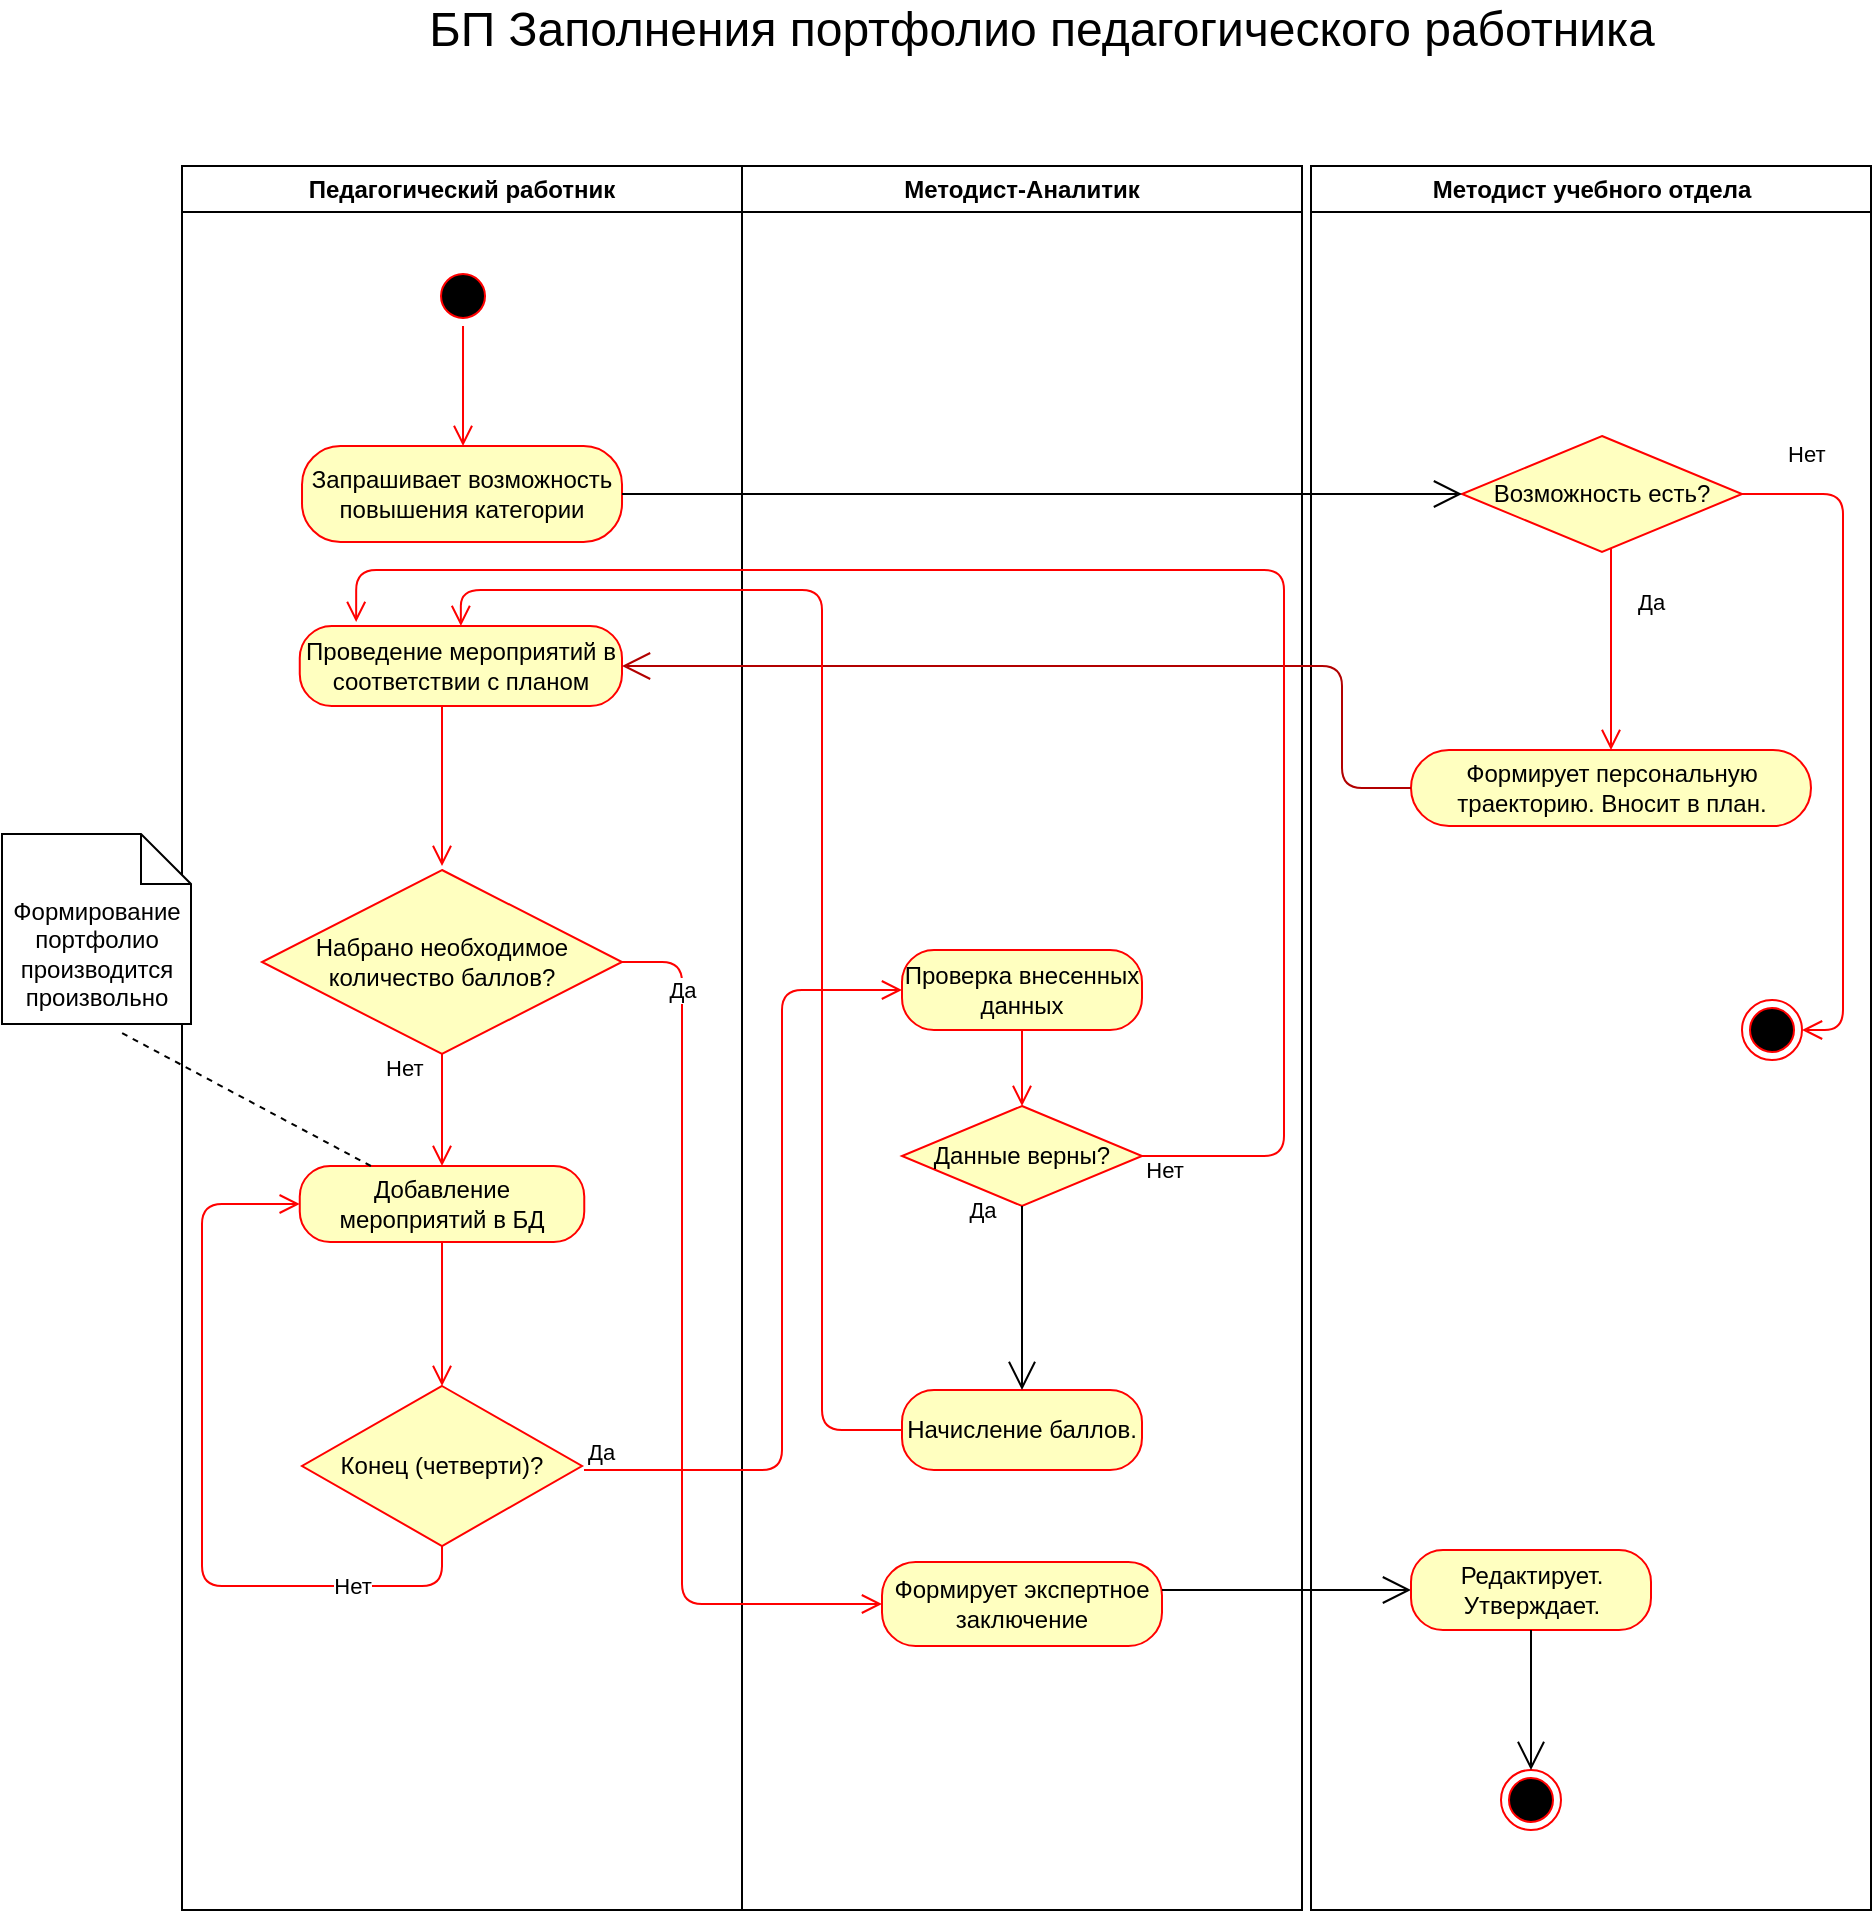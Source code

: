<mxfile version="14.5.4" type="github">
  <diagram name="Page-1" id="e7e014a7-5840-1c2e-5031-d8a46d1fe8dd">
    <mxGraphModel dx="1422" dy="763" grid="1" gridSize="10" guides="1" tooltips="1" connect="1" arrows="1" fold="1" page="1" pageScale="1" pageWidth="1169" pageHeight="826" background="#ffffff" math="0" shadow="0">
      <root>
        <mxCell id="0" />
        <mxCell id="1" parent="0" />
        <mxCell id="2" value="Педагогический работник" style="swimlane;whiteSpace=wrap" parent="1" vertex="1">
          <mxGeometry x="160" y="128" width="280" height="872" as="geometry" />
        </mxCell>
        <mxCell id="MTfeiU3DSVLbZnVPrrDz-46" value="" style="ellipse;html=1;shape=startState;fillColor=#000000;strokeColor=#ff0000;" parent="2" vertex="1">
          <mxGeometry x="125.51" y="50" width="30" height="30" as="geometry" />
        </mxCell>
        <mxCell id="MTfeiU3DSVLbZnVPrrDz-47" value="" style="edgeStyle=orthogonalEdgeStyle;html=1;verticalAlign=bottom;endArrow=open;endSize=8;strokeColor=#ff0000;" parent="2" source="MTfeiU3DSVLbZnVPrrDz-46" edge="1">
          <mxGeometry relative="1" as="geometry">
            <mxPoint x="140.51" y="140" as="targetPoint" />
          </mxGeometry>
        </mxCell>
        <mxCell id="MTfeiU3DSVLbZnVPrrDz-52" value="Запрашивает возможность повышения категории" style="rounded=1;whiteSpace=wrap;html=1;arcSize=40;fontColor=#000000;fillColor=#ffffc0;strokeColor=#ff0000;" parent="2" vertex="1">
          <mxGeometry x="60.01" y="140" width="160" height="48" as="geometry" />
        </mxCell>
        <mxCell id="MTfeiU3DSVLbZnVPrrDz-104" value="&lt;div&gt;Набрано необходимое количество баллов?&lt;/div&gt;" style="rhombus;whiteSpace=wrap;html=1;fillColor=#ffffc0;strokeColor=#ff0000;" parent="2" vertex="1">
          <mxGeometry x="40" y="352" width="180" height="92" as="geometry" />
        </mxCell>
        <mxCell id="MTfeiU3DSVLbZnVPrrDz-105" value="Нет" style="edgeStyle=orthogonalEdgeStyle;html=1;align=left;verticalAlign=bottom;endArrow=open;endSize=8;strokeColor=#ff0000;entryX=0.5;entryY=0;entryDx=0;entryDy=0;exitX=0.5;exitY=1;exitDx=0;exitDy=0;" parent="2" source="MTfeiU3DSVLbZnVPrrDz-104" target="MTfeiU3DSVLbZnVPrrDz-82" edge="1">
          <mxGeometry x="-0.429" y="-30" relative="1" as="geometry">
            <mxPoint x="20" y="432" as="targetPoint" />
            <mxPoint as="offset" />
            <mxPoint x="30" y="694" as="sourcePoint" />
          </mxGeometry>
        </mxCell>
        <mxCell id="0BzAGdyhmC7lKJji1qwk-4" value="Конец (четверти)?" style="rhombus;whiteSpace=wrap;html=1;fillColor=#ffffc0;strokeColor=#ff0000;" vertex="1" parent="2">
          <mxGeometry x="60.01" y="610" width="140" height="80" as="geometry" />
        </mxCell>
        <mxCell id="MTfeiU3DSVLbZnVPrrDz-82" value="Добавление мероприятий в БД" style="rounded=1;whiteSpace=wrap;html=1;arcSize=40;fontColor=#000000;fillColor=#ffffc0;strokeColor=#ff0000;" parent="2" vertex="1">
          <mxGeometry x="58.88" y="500" width="142.25" height="38" as="geometry" />
        </mxCell>
        <mxCell id="0BzAGdyhmC7lKJji1qwk-13" value="" style="edgeStyle=orthogonalEdgeStyle;html=1;verticalAlign=bottom;endArrow=open;endSize=8;strokeColor=#ff0000;exitX=0.5;exitY=1;exitDx=0;exitDy=0;entryX=0;entryY=0.5;entryDx=0;entryDy=0;" edge="1" source="0BzAGdyhmC7lKJji1qwk-4" parent="2" target="MTfeiU3DSVLbZnVPrrDz-82">
          <mxGeometry relative="1" as="geometry">
            <mxPoint x="690" y="560" as="targetPoint" />
            <mxPoint x="620" y="560" as="sourcePoint" />
            <Array as="points">
              <mxPoint x="130" y="710" />
              <mxPoint x="10" y="710" />
              <mxPoint x="10" y="519" />
            </Array>
          </mxGeometry>
        </mxCell>
        <mxCell id="0BzAGdyhmC7lKJji1qwk-18" value="Нет" style="edgeLabel;html=1;align=center;verticalAlign=middle;resizable=0;points=[];" vertex="1" connectable="0" parent="0BzAGdyhmC7lKJji1qwk-13">
          <mxGeometry x="-0.658" relative="1" as="geometry">
            <mxPoint as="offset" />
          </mxGeometry>
        </mxCell>
        <mxCell id="0BzAGdyhmC7lKJji1qwk-16" value="Проведение мероприятий в соответствии с планом" style="rounded=1;whiteSpace=wrap;html=1;arcSize=40;fontColor=#000000;fillColor=#ffffc0;strokeColor=#ff0000;" vertex="1" parent="2">
          <mxGeometry x="58.88" y="230" width="161.12" height="40" as="geometry" />
        </mxCell>
        <mxCell id="0BzAGdyhmC7lKJji1qwk-17" value="" style="edgeStyle=orthogonalEdgeStyle;html=1;verticalAlign=bottom;endArrow=open;endSize=8;strokeColor=#ff0000;" edge="1" source="0BzAGdyhmC7lKJji1qwk-16" parent="2">
          <mxGeometry relative="1" as="geometry">
            <mxPoint x="130" y="350" as="targetPoint" />
            <Array as="points">
              <mxPoint x="130" y="310" />
              <mxPoint x="130" y="310" />
            </Array>
          </mxGeometry>
        </mxCell>
        <mxCell id="MTfeiU3DSVLbZnVPrrDz-95" value="" style="edgeStyle=orthogonalEdgeStyle;html=1;verticalAlign=bottom;endArrow=open;endSize=8;strokeColor=#ff0000;entryX=0.5;entryY=0;entryDx=0;entryDy=0;exitX=0.5;exitY=1;exitDx=0;exitDy=0;" parent="2" source="MTfeiU3DSVLbZnVPrrDz-82" target="0BzAGdyhmC7lKJji1qwk-4" edge="1">
          <mxGeometry relative="1" as="geometry">
            <mxPoint x="132.23" y="534" as="targetPoint" />
            <mxPoint x="131.13" y="558" as="sourcePoint" />
            <Array as="points" />
          </mxGeometry>
        </mxCell>
        <mxCell id="3" value="Методист-Аналитик" style="swimlane;whiteSpace=wrap" parent="1" vertex="1">
          <mxGeometry x="440" y="128" width="280" height="872" as="geometry" />
        </mxCell>
        <mxCell id="MTfeiU3DSVLbZnVPrrDz-90" value="Начисление баллов." style="rounded=1;whiteSpace=wrap;html=1;arcSize=40;fontColor=#000000;fillColor=#ffffc0;strokeColor=#ff0000;" parent="3" vertex="1">
          <mxGeometry x="80" y="612" width="120" height="40" as="geometry" />
        </mxCell>
        <mxCell id="MTfeiU3DSVLbZnVPrrDz-98" value="Проверка внесенных данных" style="rounded=1;whiteSpace=wrap;html=1;arcSize=40;fontColor=#000000;fillColor=#ffffc0;strokeColor=#ff0000;" parent="3" vertex="1">
          <mxGeometry x="80" y="392" width="120" height="40" as="geometry" />
        </mxCell>
        <mxCell id="MTfeiU3DSVLbZnVPrrDz-101" value="Данные верны?" style="rhombus;whiteSpace=wrap;html=1;fillColor=#ffffc0;strokeColor=#ff0000;" parent="3" vertex="1">
          <mxGeometry x="80" y="470" width="120" height="50" as="geometry" />
        </mxCell>
        <mxCell id="MTfeiU3DSVLbZnVPrrDz-99" value="" style="edgeStyle=orthogonalEdgeStyle;html=1;verticalAlign=bottom;endArrow=open;endSize=8;strokeColor=#ff0000;" parent="3" source="MTfeiU3DSVLbZnVPrrDz-98" target="MTfeiU3DSVLbZnVPrrDz-101" edge="1">
          <mxGeometry relative="1" as="geometry">
            <mxPoint x="140" y="472" as="targetPoint" />
          </mxGeometry>
        </mxCell>
        <mxCell id="MTfeiU3DSVLbZnVPrrDz-102" value="" style="endArrow=open;endFill=1;endSize=12;html=1;entryX=0.5;entryY=0;entryDx=0;entryDy=0;exitX=0.5;exitY=1;exitDx=0;exitDy=0;" parent="3" source="MTfeiU3DSVLbZnVPrrDz-101" target="MTfeiU3DSVLbZnVPrrDz-90" edge="1">
          <mxGeometry width="160" relative="1" as="geometry">
            <mxPoint x="10" y="382" as="sourcePoint" />
            <mxPoint x="170" y="382" as="targetPoint" />
          </mxGeometry>
        </mxCell>
        <mxCell id="MTfeiU3DSVLbZnVPrrDz-103" value="&lt;div&gt;Да&lt;/div&gt;" style="edgeLabel;html=1;align=center;verticalAlign=middle;resizable=0;points=[];" parent="MTfeiU3DSVLbZnVPrrDz-102" vertex="1" connectable="0">
          <mxGeometry x="-0.323" relative="1" as="geometry">
            <mxPoint x="-20" y="-29" as="offset" />
          </mxGeometry>
        </mxCell>
        <mxCell id="MTfeiU3DSVLbZnVPrrDz-116" value="Формирует экспертное заключение" style="rounded=1;whiteSpace=wrap;html=1;arcSize=40;fontColor=#000000;fillColor=#ffffc0;strokeColor=#ff0000;" parent="3" vertex="1">
          <mxGeometry x="70" y="698" width="140" height="42" as="geometry" />
        </mxCell>
        <mxCell id="MTfeiU3DSVLbZnVPrrDz-118" value="" style="endArrow=open;endFill=1;endSize=12;html=1;" parent="3" target="MTfeiU3DSVLbZnVPrrDz-119" edge="1">
          <mxGeometry width="160" relative="1" as="geometry">
            <mxPoint x="210" y="712" as="sourcePoint" />
            <mxPoint x="370" y="712" as="targetPoint" />
          </mxGeometry>
        </mxCell>
        <mxCell id="4" value="Методист учебного отдела" style="swimlane;whiteSpace=wrap" parent="1" vertex="1">
          <mxGeometry x="724.5" y="128" width="280" height="872" as="geometry" />
        </mxCell>
        <mxCell id="MTfeiU3DSVLbZnVPrrDz-76" value="Формирует персональную траекторию. Вносит в план." style="rounded=1;whiteSpace=wrap;html=1;arcSize=50;fontColor=#000000;fillColor=#ffffc0;strokeColor=#ff0000;" parent="4" vertex="1">
          <mxGeometry x="50" y="292" width="200" height="38" as="geometry" />
        </mxCell>
        <mxCell id="MTfeiU3DSVLbZnVPrrDz-78" value="Возможность есть?" style="rhombus;whiteSpace=wrap;html=1;fillColor=#ffffc0;strokeColor=#ff0000;" parent="4" vertex="1">
          <mxGeometry x="75.5" y="135" width="140" height="58" as="geometry" />
        </mxCell>
        <mxCell id="MTfeiU3DSVLbZnVPrrDz-79" value="Нет" style="edgeStyle=orthogonalEdgeStyle;html=1;align=left;verticalAlign=bottom;endArrow=open;endSize=8;strokeColor=#ff0000;entryX=0.5;entryY=0;entryDx=0;entryDy=0;" parent="4" source="MTfeiU3DSVLbZnVPrrDz-78" target="MTfeiU3DSVLbZnVPrrDz-76" edge="1">
          <mxGeometry x="-1" y="94" relative="1" as="geometry">
            <mxPoint x="135.5" y="352" as="targetPoint" />
            <Array as="points">
              <mxPoint x="150" y="292" />
              <mxPoint x="150" y="292" />
            </Array>
            <mxPoint x="-8" y="-38" as="offset" />
          </mxGeometry>
        </mxCell>
        <mxCell id="MTfeiU3DSVLbZnVPrrDz-81" value="" style="ellipse;html=1;shape=endState;fillColor=#000000;strokeColor=#ff0000;" parent="4" vertex="1">
          <mxGeometry x="215.5" y="417" width="30" height="30" as="geometry" />
        </mxCell>
        <mxCell id="MTfeiU3DSVLbZnVPrrDz-80" value="Да" style="edgeStyle=orthogonalEdgeStyle;html=1;align=left;verticalAlign=top;endArrow=open;endSize=8;strokeColor=#ff0000;exitX=1;exitY=0.5;exitDx=0;exitDy=0;" parent="4" source="MTfeiU3DSVLbZnVPrrDz-78" target="MTfeiU3DSVLbZnVPrrDz-81" edge="1">
          <mxGeometry x="-1" y="-68" relative="1" as="geometry">
            <mxPoint x="265.5" y="432" as="targetPoint" />
            <Array as="points">
              <mxPoint x="266" y="164" />
              <mxPoint x="266" y="432" />
            </Array>
            <mxPoint x="-54" y="-27" as="offset" />
          </mxGeometry>
        </mxCell>
        <mxCell id="MTfeiU3DSVLbZnVPrrDz-114" value="" style="ellipse;html=1;shape=endState;fillColor=#000000;strokeColor=#ff0000;" parent="4" vertex="1">
          <mxGeometry x="95" y="802" width="30" height="30" as="geometry" />
        </mxCell>
        <mxCell id="MTfeiU3DSVLbZnVPrrDz-119" value="Редактирует. Утверждает." style="rounded=1;whiteSpace=wrap;html=1;arcSize=40;fontColor=#000000;fillColor=#ffffc0;strokeColor=#ff0000;" parent="4" vertex="1">
          <mxGeometry x="50" y="692" width="120" height="40" as="geometry" />
        </mxCell>
        <mxCell id="MTfeiU3DSVLbZnVPrrDz-120" value="" style="endArrow=open;endFill=1;endSize=12;html=1;exitX=0.5;exitY=1;exitDx=0;exitDy=0;entryX=0.5;entryY=0;entryDx=0;entryDy=0;" parent="4" source="MTfeiU3DSVLbZnVPrrDz-119" target="MTfeiU3DSVLbZnVPrrDz-114" edge="1">
          <mxGeometry width="160" relative="1" as="geometry">
            <mxPoint x="115.5" y="762" as="sourcePoint" />
            <mxPoint x="275.5" y="762" as="targetPoint" />
          </mxGeometry>
        </mxCell>
        <mxCell id="MTfeiU3DSVLbZnVPrrDz-42" value="&lt;font style=&quot;font-size: 24px&quot;&gt;БП Заполнения портфолио педагогического работника&lt;/font&gt;" style="text;html=1;strokeColor=none;fillColor=none;align=center;verticalAlign=middle;whiteSpace=wrap;rounded=0;" parent="1" vertex="1">
          <mxGeometry x="200" y="50" width="780" height="20" as="geometry" />
        </mxCell>
        <mxCell id="MTfeiU3DSVLbZnVPrrDz-84" value="" style="endArrow=open;endFill=1;endSize=12;html=1;exitX=0;exitY=0.5;exitDx=0;exitDy=0;fillColor=#e51400;strokeColor=#B20000;entryX=1;entryY=0.5;entryDx=0;entryDy=0;" parent="1" source="MTfeiU3DSVLbZnVPrrDz-76" target="0BzAGdyhmC7lKJji1qwk-16" edge="1">
          <mxGeometry width="160" relative="1" as="geometry">
            <mxPoint x="500" y="510" as="sourcePoint" />
            <mxPoint x="291" y="500" as="targetPoint" />
            <Array as="points">
              <mxPoint x="740" y="439" />
              <mxPoint x="740" y="378" />
            </Array>
          </mxGeometry>
        </mxCell>
        <mxCell id="MTfeiU3DSVLbZnVPrrDz-115" value="" style="endArrow=open;endFill=1;endSize=12;html=1;entryX=0;entryY=0.5;entryDx=0;entryDy=0;" parent="1" source="MTfeiU3DSVLbZnVPrrDz-52" target="MTfeiU3DSVLbZnVPrrDz-78" edge="1">
          <mxGeometry width="160" relative="1" as="geometry">
            <mxPoint x="450" y="300" as="sourcePoint" />
            <mxPoint x="610" y="300" as="targetPoint" />
          </mxGeometry>
        </mxCell>
        <mxCell id="0BzAGdyhmC7lKJji1qwk-5" value="Да" style="edgeStyle=orthogonalEdgeStyle;html=1;align=left;verticalAlign=bottom;endArrow=open;endSize=8;strokeColor=#ff0000;entryX=0;entryY=0.5;entryDx=0;entryDy=0;" edge="1" parent="1" target="MTfeiU3DSVLbZnVPrrDz-98">
          <mxGeometry x="-1" relative="1" as="geometry">
            <mxPoint x="430" y="630" as="targetPoint" />
            <mxPoint x="361" y="780" as="sourcePoint" />
            <Array as="points">
              <mxPoint x="361" y="780" />
              <mxPoint x="460" y="780" />
              <mxPoint x="460" y="540" />
            </Array>
          </mxGeometry>
        </mxCell>
        <mxCell id="MTfeiU3DSVLbZnVPrrDz-86" value="Формирование портфолио производится произвольно" style="shape=note2;boundedLbl=1;whiteSpace=wrap;html=1;size=25;verticalAlign=top;align=center;" parent="1" vertex="1">
          <mxGeometry x="70" y="462" width="94.5" height="95" as="geometry" />
        </mxCell>
        <mxCell id="MTfeiU3DSVLbZnVPrrDz-87" value="" style="endArrow=none;dashed=1;html=1;exitX=0.25;exitY=0;exitDx=0;exitDy=0;entryX=0.624;entryY=1.042;entryDx=0;entryDy=0;entryPerimeter=0;" parent="1" source="MTfeiU3DSVLbZnVPrrDz-82" edge="1" target="MTfeiU3DSVLbZnVPrrDz-86">
          <mxGeometry width="50" height="50" relative="1" as="geometry">
            <mxPoint x="167.75" y="606" as="sourcePoint" />
            <mxPoint x="217.75" y="556" as="targetPoint" />
          </mxGeometry>
        </mxCell>
        <mxCell id="MTfeiU3DSVLbZnVPrrDz-113" value="" style="edgeStyle=orthogonalEdgeStyle;html=1;verticalAlign=bottom;endArrow=open;endSize=8;strokeColor=#ff0000;exitX=1;exitY=0.5;exitDx=0;exitDy=0;entryX=0;entryY=0.5;entryDx=0;entryDy=0;" parent="1" source="MTfeiU3DSVLbZnVPrrDz-104" target="MTfeiU3DSVLbZnVPrrDz-116" edge="1">
          <mxGeometry relative="1" as="geometry">
            <mxPoint x="190" y="665" as="targetPoint" />
            <Array as="points">
              <mxPoint x="410" y="526" />
              <mxPoint x="410" y="847" />
            </Array>
            <mxPoint x="190" y="925" as="sourcePoint" />
          </mxGeometry>
        </mxCell>
        <mxCell id="0BzAGdyhmC7lKJji1qwk-11" value="Да" style="edgeLabel;html=1;align=center;verticalAlign=middle;resizable=0;points=[];" vertex="1" connectable="0" parent="MTfeiU3DSVLbZnVPrrDz-113">
          <mxGeometry x="-0.804" relative="1" as="geometry">
            <mxPoint as="offset" />
          </mxGeometry>
        </mxCell>
        <mxCell id="0BzAGdyhmC7lKJji1qwk-15" value="" style="edgeStyle=orthogonalEdgeStyle;html=1;verticalAlign=bottom;endArrow=open;endSize=8;strokeColor=#ff0000;exitX=0;exitY=0.5;exitDx=0;exitDy=0;entryX=0.5;entryY=0;entryDx=0;entryDy=0;" edge="1" source="MTfeiU3DSVLbZnVPrrDz-90" parent="1" target="0BzAGdyhmC7lKJji1qwk-16">
          <mxGeometry relative="1" as="geometry">
            <mxPoint x="890" y="710" as="targetPoint" />
            <mxPoint x="790" y="710" as="sourcePoint" />
            <Array as="points">
              <mxPoint x="480" y="760" />
              <mxPoint x="480" y="340" />
              <mxPoint x="299" y="340" />
            </Array>
          </mxGeometry>
        </mxCell>
        <mxCell id="0BzAGdyhmC7lKJji1qwk-20" value="" style="edgeStyle=orthogonalEdgeStyle;html=1;verticalAlign=bottom;endArrow=open;endSize=8;strokeColor=#ff0000;exitX=1;exitY=0.5;exitDx=0;exitDy=0;entryX=0.175;entryY=-0.05;entryDx=0;entryDy=0;entryPerimeter=0;" edge="1" source="MTfeiU3DSVLbZnVPrrDz-101" parent="1" target="0BzAGdyhmC7lKJji1qwk-16">
          <mxGeometry relative="1" as="geometry">
            <mxPoint x="710" y="623" as="targetPoint" />
            <Array as="points">
              <mxPoint x="711" y="623" />
              <mxPoint x="711" y="330" />
              <mxPoint x="247" y="330" />
            </Array>
          </mxGeometry>
        </mxCell>
        <mxCell id="0BzAGdyhmC7lKJji1qwk-21" value="Нет" style="edgeLabel;html=1;align=center;verticalAlign=middle;resizable=0;points=[];" vertex="1" connectable="0" parent="0BzAGdyhmC7lKJji1qwk-20">
          <mxGeometry x="-0.871" relative="1" as="geometry">
            <mxPoint x="-44" y="7" as="offset" />
          </mxGeometry>
        </mxCell>
      </root>
    </mxGraphModel>
  </diagram>
</mxfile>
